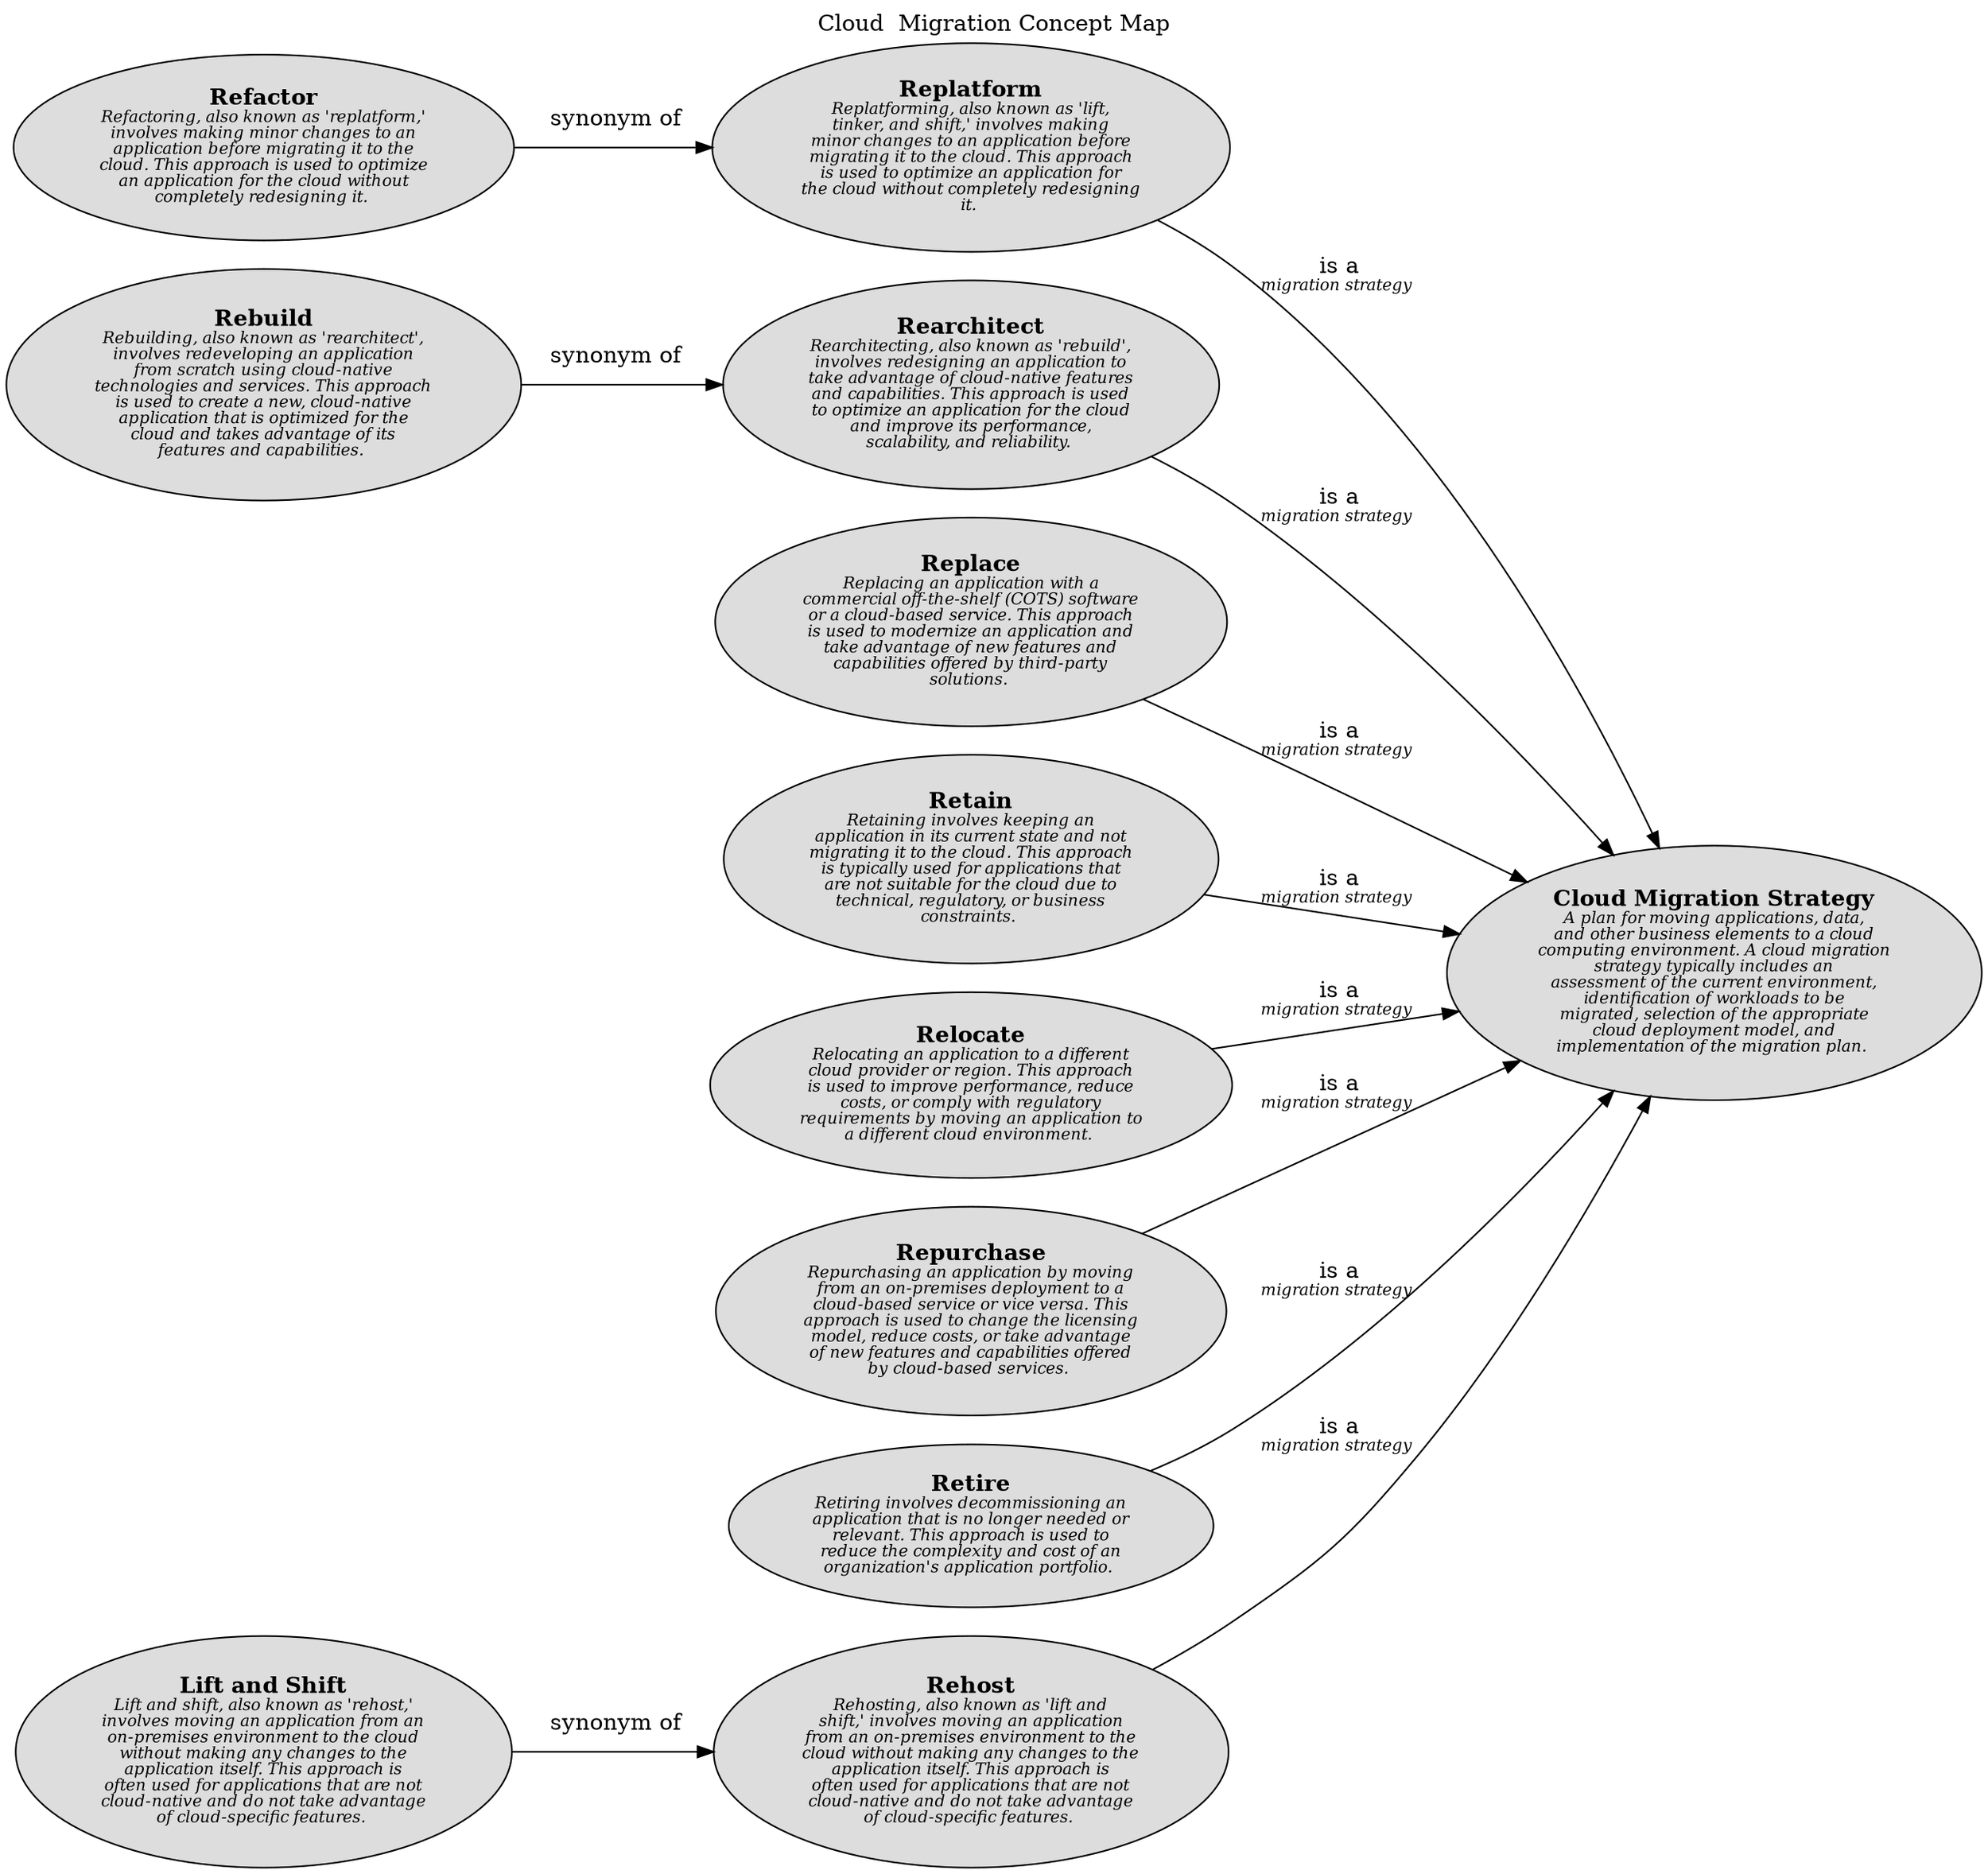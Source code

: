 digraph "Cloud  Migration Concept Map" {
  labelloc= "t"
  label="Cloud  Migration Concept Map"
  rankdir="LR"

  layout=dot
software_development_cloud_migration__refactor [shape=ellipse style=filled fillcolor="#dddddd" label=<<B>Refactor</B><BR/><FONT POINT-SIZE="10"><I>Refactoring, also known as &apos;replatform,&apos;<BR/>involves making minor changes to an<BR/>application before migrating it to the<BR/>cloud. This approach is used to optimize<BR/>an application for the cloud without<BR/>completely redesigning it. </I></FONT>>]
software_development_cloud_migration__replatform [shape=ellipse style=filled fillcolor="#dddddd" label=<<B>Replatform</B><BR/><FONT POINT-SIZE="10"><I>Replatforming, also known as &apos;lift,<BR/>tinker, and shift,&apos; involves making<BR/>minor changes to an application before<BR/>migrating it to the cloud. This approach<BR/>is used to optimize an application for<BR/>the cloud without completely redesigning<BR/>it. </I></FONT>>]
software_development_cloud_migration__rebuild [shape=ellipse style=filled fillcolor="#dddddd" label=<<B>Rebuild</B><BR/><FONT POINT-SIZE="10"><I>Rebuilding, also known as &apos;rearchitect&apos;,<BR/>involves redeveloping an application<BR/>from scratch using cloud-native<BR/>technologies and services. This approach<BR/>is used to create a new, cloud-native<BR/>application that is optimized for the<BR/>cloud and takes advantage of its<BR/>features and capabilities. </I></FONT>>]
software_development_cloud_migration__rearchitect [shape=ellipse style=filled fillcolor="#dddddd" label=<<B>Rearchitect</B><BR/><FONT POINT-SIZE="10"><I>Rearchitecting, also known as &apos;rebuild&apos;,<BR/>involves redesigning an application to<BR/>take advantage of cloud-native features<BR/>and capabilities. This approach is used<BR/>to optimize an application for the cloud<BR/>and improve its performance,<BR/>scalability, and reliability. </I></FONT>>]
software_development_cloud_migration__replace [shape=ellipse style=filled fillcolor="#dddddd" label=<<B>Replace</B><BR/><FONT POINT-SIZE="10"><I>Replacing an application with a<BR/>commercial off-the-shelf (COTS) software<BR/>or a cloud-based service. This approach<BR/>is used to modernize an application and<BR/>take advantage of new features and<BR/>capabilities offered by third-party<BR/>solutions. </I></FONT>>]
software_development_cloud_migration__retain [shape=ellipse style=filled fillcolor="#dddddd" label=<<B>Retain</B><BR/><FONT POINT-SIZE="10"><I>Retaining involves keeping an<BR/>application in its current state and not<BR/>migrating it to the cloud. This approach<BR/>is typically used for applications that<BR/>are not suitable for the cloud due to<BR/>technical, regulatory, or business<BR/>constraints. </I></FONT>>]
software_development_cloud_migration__relocate [shape=ellipse style=filled fillcolor="#dddddd" label=<<B>Relocate</B><BR/><FONT POINT-SIZE="10"><I>Relocating an application to a different<BR/>cloud provider or region. This approach<BR/>is used to improve performance, reduce<BR/>costs, or comply with regulatory<BR/>requirements by moving an application to<BR/>a different cloud environment. </I></FONT>>]
software_development_cloud_migration__lift_and_shift [shape=ellipse style=filled fillcolor="#dddddd" label=<<B>Lift and Shift</B><BR/><FONT POINT-SIZE="10"><I>Lift and shift, also known as &apos;rehost,&apos;<BR/>involves moving an application from an<BR/>on-premises environment to the cloud<BR/>without making any changes to the<BR/>application itself. This approach is<BR/>often used for applications that are not<BR/>cloud-native and do not take advantage<BR/>of cloud-specific features. </I></FONT>>]
software_development_cloud_migration__repurchase [shape=ellipse style=filled fillcolor="#dddddd" label=<<B>Repurchase</B><BR/><FONT POINT-SIZE="10"><I>Repurchasing an application by moving<BR/>from an on-premises deployment to a<BR/>cloud-based service or vice versa. This<BR/>approach is used to change the licensing<BR/>model, reduce costs, or take advantage<BR/>of new features and capabilities offered<BR/>by cloud-based services. </I></FONT>>]
software_development_cloud_migration__retire [shape=ellipse style=filled fillcolor="#dddddd" label=<<B>Retire</B><BR/><FONT POINT-SIZE="10"><I>Retiring involves decommissioning an<BR/>application that is no longer needed or<BR/>relevant. This approach is used to<BR/>reduce the complexity and cost of an<BR/>organization&apos;s application portfolio. </I></FONT>>]
software_development_cloud_migration__rehost [shape=ellipse style=filled fillcolor="#dddddd" label=<<B>Rehost</B><BR/><FONT POINT-SIZE="10"><I>Rehosting, also known as &apos;lift and<BR/>shift,&apos; involves moving an application<BR/>from an on-premises environment to the<BR/>cloud without making any changes to the<BR/>application itself. This approach is<BR/>often used for applications that are not<BR/>cloud-native and do not take advantage<BR/>of cloud-specific features. </I></FONT>>]
software_development_cloud__cloud_migration_strategy [shape=ellipse style=filled fillcolor="#dddddd" label=<<B>Cloud Migration Strategy</B><BR/><FONT POINT-SIZE="10"><I>A plan for moving applications, data,<BR/>and other business elements to a cloud<BR/>computing environment. A cloud migration<BR/>strategy typically includes an<BR/>assessment of the current environment,<BR/>identification of workloads to be<BR/>migrated, selection of the appropriate<BR/>cloud deployment model, and<BR/>implementation of the migration plan. </I></FONT>>]
 
software_development_cloud_migration__lift_and_shift -> software_development_cloud_migration__rehost [label=<synonym of<BR/><FONT POINT-SIZE="10"><I> </I></FONT>>]
software_development_cloud_migration__retain -> software_development_cloud__cloud_migration_strategy [label=<is a<BR/><FONT POINT-SIZE="10"><I>migration strategy </I></FONT>>]
software_development_cloud_migration__relocate -> software_development_cloud__cloud_migration_strategy [label=<is a<BR/><FONT POINT-SIZE="10"><I>migration strategy </I></FONT>>]
software_development_cloud_migration__replatform -> software_development_cloud__cloud_migration_strategy [label=<is a<BR/><FONT POINT-SIZE="10"><I>migration strategy </I></FONT>>]
software_development_cloud_migration__refactor -> software_development_cloud_migration__replatform [label=<synonym of<BR/><FONT POINT-SIZE="10"><I> </I></FONT>>]
software_development_cloud_migration__rearchitect -> software_development_cloud__cloud_migration_strategy [label=<is a<BR/><FONT POINT-SIZE="10"><I>migration strategy </I></FONT>>]
software_development_cloud_migration__repurchase -> software_development_cloud__cloud_migration_strategy [label=<is a<BR/><FONT POINT-SIZE="10"><I>migration strategy </I></FONT>>]
software_development_cloud_migration__replace -> software_development_cloud__cloud_migration_strategy [label=<is a<BR/><FONT POINT-SIZE="10"><I>migration strategy </I></FONT>>]
software_development_cloud_migration__rebuild -> software_development_cloud_migration__rearchitect [label=<synonym of<BR/><FONT POINT-SIZE="10"><I> </I></FONT>>]
software_development_cloud_migration__rehost -> software_development_cloud__cloud_migration_strategy [label=<is a<BR/><FONT POINT-SIZE="10"><I>migration strategy </I></FONT>>]
software_development_cloud_migration__retire -> software_development_cloud__cloud_migration_strategy [label=<is a<BR/><FONT POINT-SIZE="10"><I>migration strategy </I></FONT>>]
 
}

// (generated by Overarch with template views/view.dot.cmb)
